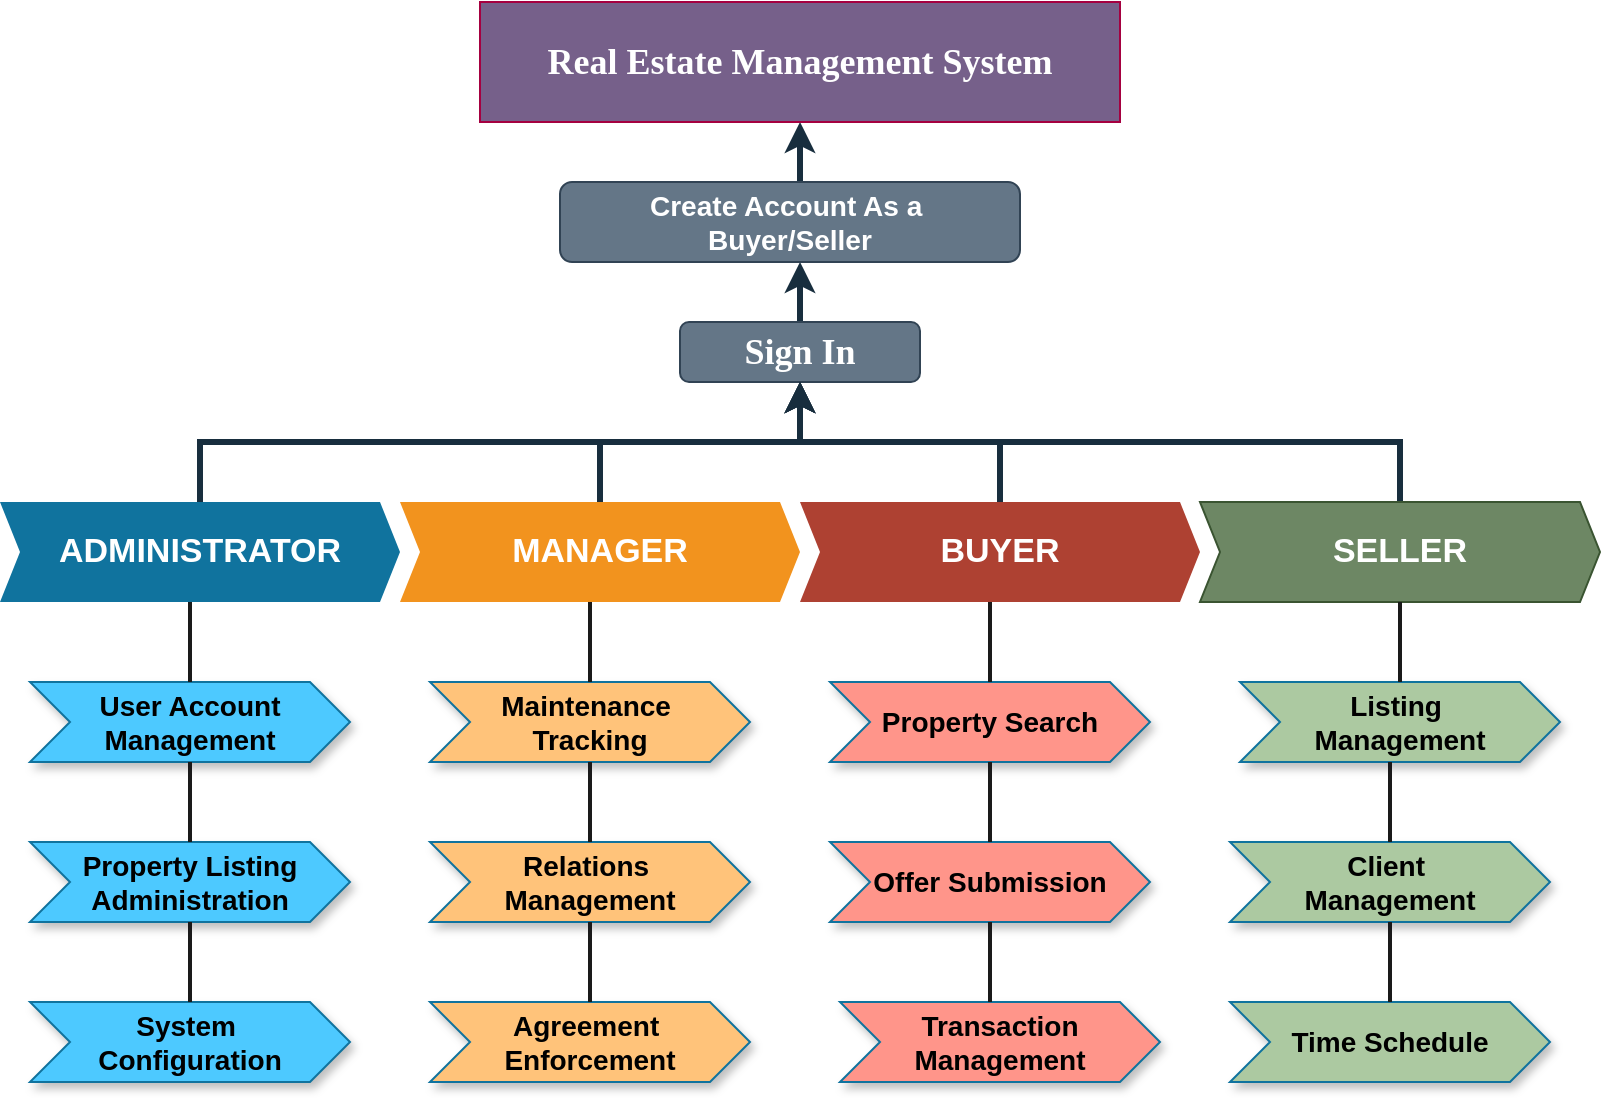 <mxfile version="24.2.1" type="device">
  <diagram name="Page-1" id="MUqRyN7mboenOBKpKOy3">
    <mxGraphModel dx="1055" dy="569" grid="1" gridSize="10" guides="0" tooltips="1" connect="1" arrows="1" fold="1" page="1" pageScale="1" pageWidth="850" pageHeight="1100" math="0" shadow="0">
      <root>
        <mxCell id="0" />
        <mxCell id="1" parent="0" />
        <mxCell id="Mziwf5MFcRDLluk_VNN5-146" style="edgeStyle=orthogonalEdgeStyle;rounded=0;orthogonalLoop=1;jettySize=auto;html=1;exitX=0.5;exitY=0;exitDx=0;exitDy=0;strokeColor=#182E3E;strokeWidth=3;" edge="1" parent="1" source="Mziwf5MFcRDLluk_VNN5-1">
          <mxGeometry relative="1" as="geometry">
            <mxPoint x="440" y="230" as="targetPoint" />
          </mxGeometry>
        </mxCell>
        <mxCell id="Mziwf5MFcRDLluk_VNN5-1" value="&lt;h2&gt;&lt;b&gt;&lt;font face=&quot;Verdana&quot;&gt;Sign In&lt;/font&gt;&lt;/b&gt;&lt;/h2&gt;" style="rounded=1;whiteSpace=wrap;html=1;strokeColor=#314354;fontColor=#ffffff;fillColor=#647687;labelBackgroundColor=none;" vertex="1" parent="1">
          <mxGeometry x="380" y="260" width="120" height="30" as="geometry" />
        </mxCell>
        <mxCell id="Mziwf5MFcRDLluk_VNN5-94" style="edgeStyle=orthogonalEdgeStyle;rounded=0;orthogonalLoop=1;jettySize=auto;html=1;exitX=0.5;exitY=0;exitDx=0;exitDy=0;entryX=0.5;entryY=1;entryDx=0;entryDy=0;strokeColor=#182E3E;strokeWidth=3;" edge="1" parent="1" source="Mziwf5MFcRDLluk_VNN5-74" target="Mziwf5MFcRDLluk_VNN5-1">
          <mxGeometry relative="1" as="geometry" />
        </mxCell>
        <mxCell id="Mziwf5MFcRDLluk_VNN5-74" value="ADMINISTRATOR" style="shape=step;perimeter=stepPerimeter;whiteSpace=wrap;html=1;fixedSize=1;size=10;fillColor=#10739E;strokeColor=none;fontSize=17;fontColor=#FFFFFF;fontStyle=1;align=center;rounded=0;" vertex="1" parent="1">
          <mxGeometry x="40" y="350" width="200" height="50" as="geometry" />
        </mxCell>
        <mxCell id="Mziwf5MFcRDLluk_VNN5-96" style="edgeStyle=orthogonalEdgeStyle;rounded=0;orthogonalLoop=1;jettySize=auto;html=1;exitX=0.5;exitY=0;exitDx=0;exitDy=0;entryX=0.5;entryY=1;entryDx=0;entryDy=0;strokeColor=#182E3E;strokeWidth=3;" edge="1" parent="1" source="Mziwf5MFcRDLluk_VNN5-75" target="Mziwf5MFcRDLluk_VNN5-1">
          <mxGeometry relative="1" as="geometry" />
        </mxCell>
        <mxCell id="Mziwf5MFcRDLluk_VNN5-75" value="MANAGER" style="shape=step;perimeter=stepPerimeter;whiteSpace=wrap;html=1;fixedSize=1;size=10;fillColor=#F2931E;strokeColor=none;fontSize=17;fontColor=#FFFFFF;fontStyle=1;align=center;rounded=0;" vertex="1" parent="1">
          <mxGeometry x="240" y="350" width="200" height="50" as="geometry" />
        </mxCell>
        <mxCell id="Mziwf5MFcRDLluk_VNN5-97" style="edgeStyle=orthogonalEdgeStyle;rounded=0;orthogonalLoop=1;jettySize=auto;html=1;strokeColor=#182E3E;strokeWidth=3;" edge="1" parent="1" source="Mziwf5MFcRDLluk_VNN5-76" target="Mziwf5MFcRDLluk_VNN5-1">
          <mxGeometry relative="1" as="geometry" />
        </mxCell>
        <mxCell id="Mziwf5MFcRDLluk_VNN5-76" value="BUYER" style="shape=step;perimeter=stepPerimeter;whiteSpace=wrap;html=1;fixedSize=1;size=10;fillColor=#AE4132;strokeColor=none;fontSize=17;fontColor=#FFFFFF;fontStyle=1;align=center;rounded=0;" vertex="1" parent="1">
          <mxGeometry x="440" y="350" width="200" height="50" as="geometry" />
        </mxCell>
        <mxCell id="Mziwf5MFcRDLluk_VNN5-95" style="edgeStyle=orthogonalEdgeStyle;rounded=0;orthogonalLoop=1;jettySize=auto;html=1;exitX=0.5;exitY=0;exitDx=0;exitDy=0;entryX=0.5;entryY=1;entryDx=0;entryDy=0;strokeColor=#182E3E;strokeWidth=3;" edge="1" parent="1" source="Mziwf5MFcRDLluk_VNN5-77" target="Mziwf5MFcRDLluk_VNN5-1">
          <mxGeometry relative="1" as="geometry" />
        </mxCell>
        <mxCell id="Mziwf5MFcRDLluk_VNN5-77" value="SELLER" style="shape=step;perimeter=stepPerimeter;whiteSpace=wrap;html=1;fixedSize=1;size=10;fillColor=#6d8764;strokeColor=#3A5431;fontSize=17;fontColor=#ffffff;fontStyle=1;align=center;rounded=0;" vertex="1" parent="1">
          <mxGeometry x="640" y="350" width="200" height="50" as="geometry" />
        </mxCell>
        <mxCell id="Mziwf5MFcRDLluk_VNN5-105" value="User Account Management" style="shape=mxgraph.infographic.ribbonSimple;notch1=20;notch2=20;fillColor=#4dc9ff;strokeColor=#10739e;align=center;verticalAlign=middle;fontSize=14;fontStyle=1;shadow=1;whiteSpace=wrap;textShadow=0;labelBorderColor=none;labelBackgroundColor=none;" vertex="1" parent="1">
          <mxGeometry x="55" y="440" width="160" height="40" as="geometry" />
        </mxCell>
        <mxCell id="Mziwf5MFcRDLluk_VNN5-107" value="Property Listing Administration" style="shape=mxgraph.infographic.ribbonSimple;notch1=20;notch2=20;fillColor=#4dc9ff;strokeColor=#10739e;align=center;verticalAlign=middle;fontSize=14;fontStyle=1;shadow=1;whiteSpace=wrap;textShadow=0;labelBorderColor=none;labelBackgroundColor=none;" vertex="1" parent="1">
          <mxGeometry x="55" y="520" width="160" height="40" as="geometry" />
        </mxCell>
        <mxCell id="Mziwf5MFcRDLluk_VNN5-108" value="System &#xa;Configuration" style="shape=mxgraph.infographic.ribbonSimple;notch1=20;notch2=20;fillColor=#4dc9ff;strokeColor=#10739e;align=center;verticalAlign=middle;fontSize=14;fontStyle=1;shadow=1;textShadow=0;labelBorderColor=none;labelBackgroundColor=none;whiteSpace=wrap;" vertex="1" parent="1">
          <mxGeometry x="55" y="600" width="160" height="40" as="geometry" />
        </mxCell>
        <mxCell id="Mziwf5MFcRDLluk_VNN5-112" value="Relations &#xa;Management" style="shape=mxgraph.infographic.ribbonSimple;notch1=20;notch2=20;fillColor=#ffc37a;strokeColor=#10739e;align=center;verticalAlign=middle;fontSize=14;fontStyle=1;shadow=1;whiteSpace=wrap;textShadow=0;labelBorderColor=none;labelBackgroundColor=none;" vertex="1" parent="1">
          <mxGeometry x="255" y="520" width="160" height="40" as="geometry" />
        </mxCell>
        <mxCell id="Mziwf5MFcRDLluk_VNN5-113" value="Agreement &#xa;Enforcement" style="shape=mxgraph.infographic.ribbonSimple;notch1=20;notch2=20;fillColor=#ffc37a;strokeColor=#10739e;align=center;verticalAlign=middle;fontSize=14;fontStyle=1;shadow=1;whiteSpace=wrap;textShadow=0;labelBorderColor=none;labelBackgroundColor=none;" vertex="1" parent="1">
          <mxGeometry x="255" y="600" width="160" height="40" as="geometry" />
        </mxCell>
        <mxCell id="Mziwf5MFcRDLluk_VNN5-114" value="Maintenance &#xa;Tracking" style="shape=mxgraph.infographic.ribbonSimple;notch1=20;notch2=20;fillColor=#ffc37a;strokeColor=#10739e;align=center;verticalAlign=middle;fontSize=14;fontStyle=1;shadow=1;whiteSpace=wrap;textShadow=0;labelBorderColor=none;labelBackgroundColor=none;" vertex="1" parent="1">
          <mxGeometry x="255" y="440" width="160" height="40" as="geometry" />
        </mxCell>
        <mxCell id="Mziwf5MFcRDLluk_VNN5-115" value="Property Search" style="shape=mxgraph.infographic.ribbonSimple;notch1=20;notch2=20;fillColor=#ff958a;strokeColor=#10739e;align=center;verticalAlign=middle;fontSize=14;fontStyle=1;shadow=1;whiteSpace=wrap;textShadow=0;labelBorderColor=none;labelBackgroundColor=none;" vertex="1" parent="1">
          <mxGeometry x="455" y="440" width="160" height="40" as="geometry" />
        </mxCell>
        <mxCell id="Mziwf5MFcRDLluk_VNN5-117" value="Transaction Management" style="shape=mxgraph.infographic.ribbonSimple;notch1=20;notch2=20;fillColor=#ff958a;strokeColor=#10739e;align=center;verticalAlign=middle;fontSize=14;fontStyle=1;shadow=1;whiteSpace=wrap;textShadow=0;labelBorderColor=none;labelBackgroundColor=none;" vertex="1" parent="1">
          <mxGeometry x="460" y="600" width="160" height="40" as="geometry" />
        </mxCell>
        <mxCell id="Mziwf5MFcRDLluk_VNN5-118" value="Offer Submission" style="shape=mxgraph.infographic.ribbonSimple;notch1=20;notch2=20;fillColor=#ff958a;strokeColor=#10739e;align=center;verticalAlign=middle;fontSize=14;fontStyle=1;shadow=1;whiteSpace=wrap;textShadow=0;labelBorderColor=none;labelBackgroundColor=none;" vertex="1" parent="1">
          <mxGeometry x="455" y="520" width="160" height="40" as="geometry" />
        </mxCell>
        <mxCell id="Mziwf5MFcRDLluk_VNN5-119" value="Listing &#xa;Management" style="shape=mxgraph.infographic.ribbonSimple;notch1=20;notch2=20;fillColor=#acc9a1;strokeColor=#10739e;align=center;verticalAlign=middle;fontSize=14;fontStyle=1;shadow=1;whiteSpace=wrap;textShadow=0;labelBorderColor=none;labelBackgroundColor=none;" vertex="1" parent="1">
          <mxGeometry x="660" y="440" width="160" height="40" as="geometry" />
        </mxCell>
        <mxCell id="Mziwf5MFcRDLluk_VNN5-122" value="Time Schedule" style="shape=mxgraph.infographic.ribbonSimple;notch1=20;notch2=20;fillColor=#acc9a1;strokeColor=#10739e;align=center;verticalAlign=middle;fontSize=14;fontStyle=1;shadow=1;whiteSpace=wrap;textShadow=0;labelBorderColor=none;labelBackgroundColor=none;" vertex="1" parent="1">
          <mxGeometry x="655" y="600" width="160" height="40" as="geometry" />
        </mxCell>
        <mxCell id="Mziwf5MFcRDLluk_VNN5-123" value="Client &#xa;Management" style="shape=mxgraph.infographic.ribbonSimple;notch1=20;notch2=20;fillColor=#acc9a1;strokeColor=#10739e;align=center;verticalAlign=middle;fontSize=14;fontStyle=1;shadow=1;whiteSpace=wrap;textShadow=0;labelBorderColor=none;labelBackgroundColor=none;" vertex="1" parent="1">
          <mxGeometry x="655" y="520" width="160" height="40" as="geometry" />
        </mxCell>
        <mxCell id="Mziwf5MFcRDLluk_VNN5-131" value="" style="line;strokeWidth=2;direction=south;html=1;strokeColor=#1A1A1A;fontColor=#FFFFFF;fillColor=#000000;" vertex="1" parent="1">
          <mxGeometry x="130" y="400" width="10" height="40" as="geometry" />
        </mxCell>
        <mxCell id="Mziwf5MFcRDLluk_VNN5-132" value="" style="line;strokeWidth=2;direction=south;html=1;strokeColor=#1A1A1A;fontColor=#FFFFFF;fillColor=#000000;" vertex="1" parent="1">
          <mxGeometry x="130" y="480" width="10" height="40" as="geometry" />
        </mxCell>
        <mxCell id="Mziwf5MFcRDLluk_VNN5-133" value="" style="line;strokeWidth=2;direction=south;html=1;strokeColor=#1A1A1A;fontColor=#FFFFFF;fillColor=#000000;" vertex="1" parent="1">
          <mxGeometry x="130" y="560" width="10" height="40" as="geometry" />
        </mxCell>
        <mxCell id="Mziwf5MFcRDLluk_VNN5-134" value="" style="line;strokeWidth=2;direction=south;html=1;strokeColor=#1A1A1A;fontColor=#FFFFFF;fillColor=#000000;" vertex="1" parent="1">
          <mxGeometry x="330" y="400" width="10" height="40" as="geometry" />
        </mxCell>
        <mxCell id="Mziwf5MFcRDLluk_VNN5-135" value="" style="line;strokeWidth=2;direction=south;html=1;strokeColor=#1A1A1A;fontColor=#FFFFFF;fillColor=#000000;" vertex="1" parent="1">
          <mxGeometry x="330" y="480" width="10" height="40" as="geometry" />
        </mxCell>
        <mxCell id="Mziwf5MFcRDLluk_VNN5-136" value="" style="line;strokeWidth=2;direction=south;html=1;strokeColor=#1A1A1A;fontColor=#FFFFFF;fillColor=#000000;" vertex="1" parent="1">
          <mxGeometry x="330" y="560" width="10" height="40" as="geometry" />
        </mxCell>
        <mxCell id="Mziwf5MFcRDLluk_VNN5-137" value="" style="line;strokeWidth=2;direction=south;html=1;strokeColor=#1A1A1A;fontColor=#FFFFFF;fillColor=#000000;" vertex="1" parent="1">
          <mxGeometry x="530" y="400" width="10" height="40" as="geometry" />
        </mxCell>
        <mxCell id="Mziwf5MFcRDLluk_VNN5-138" value="" style="line;strokeWidth=2;direction=south;html=1;strokeColor=#1A1A1A;fontColor=#FFFFFF;fillColor=#000000;" vertex="1" parent="1">
          <mxGeometry x="530" y="480" width="10" height="40" as="geometry" />
        </mxCell>
        <mxCell id="Mziwf5MFcRDLluk_VNN5-139" value="" style="line;strokeWidth=2;direction=south;html=1;strokeColor=#1A1A1A;fontColor=#FFFFFF;fillColor=#000000;" vertex="1" parent="1">
          <mxGeometry x="530" y="560" width="10" height="40" as="geometry" />
        </mxCell>
        <mxCell id="Mziwf5MFcRDLluk_VNN5-140" value="" style="line;strokeWidth=2;direction=south;html=1;strokeColor=#1A1A1A;fontColor=#FFFFFF;fillColor=#000000;" vertex="1" parent="1">
          <mxGeometry x="735" y="400" width="10" height="40" as="geometry" />
        </mxCell>
        <mxCell id="Mziwf5MFcRDLluk_VNN5-141" value="" style="line;strokeWidth=2;direction=south;html=1;strokeColor=#1A1A1A;fontColor=#FFFFFF;fillColor=#000000;" vertex="1" parent="1">
          <mxGeometry x="730" y="480" width="10" height="40" as="geometry" />
        </mxCell>
        <mxCell id="Mziwf5MFcRDLluk_VNN5-142" value="" style="line;strokeWidth=2;direction=south;html=1;strokeColor=#1A1A1A;fontColor=#FFFFFF;fillColor=#000000;" vertex="1" parent="1">
          <mxGeometry x="730" y="560" width="10" height="40" as="geometry" />
        </mxCell>
        <mxCell id="Mziwf5MFcRDLluk_VNN5-150" style="edgeStyle=orthogonalEdgeStyle;rounded=0;orthogonalLoop=1;jettySize=auto;html=1;exitX=0.5;exitY=0;exitDx=0;exitDy=0;entryX=0.5;entryY=1;entryDx=0;entryDy=0;strokeColor=#182E3E;strokeWidth=3;" edge="1" parent="1" target="Mziwf5MFcRDLluk_VNN5-149">
          <mxGeometry relative="1" as="geometry">
            <mxPoint x="440" y="197" as="sourcePoint" />
          </mxGeometry>
        </mxCell>
        <mxCell id="Mziwf5MFcRDLluk_VNN5-149" value="&lt;h2&gt;&lt;b&gt;&lt;font face=&quot;Verdana&quot;&gt;Real Estate Management System&lt;/font&gt;&lt;/b&gt;&lt;/h2&gt;" style="rounded=0;whiteSpace=wrap;html=1;strokeColor=#A50040;fillColor=#76608a;fontColor=#ffffff;" vertex="1" parent="1">
          <mxGeometry x="280" y="100" width="320" height="60" as="geometry" />
        </mxCell>
        <mxCell id="Mziwf5MFcRDLluk_VNN5-153" value="&lt;h3&gt;&lt;b&gt;Create Account As a&amp;nbsp;&lt;br&gt;&lt;/b&gt;&lt;b&gt;Buyer/Seller&lt;/b&gt;&lt;/h3&gt;" style="rounded=1;strokeColor=#314354;fontColor=#ffffff;fillColor=#647687;whiteSpace=wrap;html=1;verticalAlign=middle;" vertex="1" parent="1">
          <mxGeometry x="320" y="190" width="230" height="40" as="geometry" />
        </mxCell>
      </root>
    </mxGraphModel>
  </diagram>
</mxfile>
